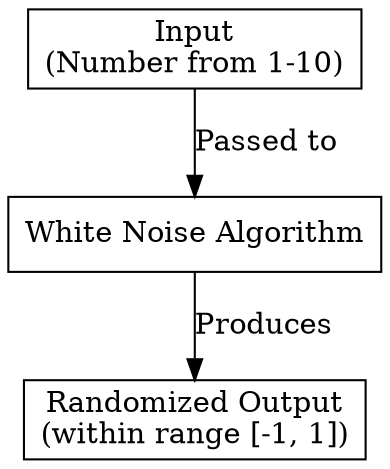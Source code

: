 digraph {

    node [shape=record]
    rankdir=UD

    input [label="Input\n(Number from 1-10)"]
    sampler [label="White Noise Algorithm"]
    output [label="Randomized Output\n(within range [-1, 1])"]

    input -> sampler [label="Passed to"]
    sampler -> output [label="Produces"]
}
